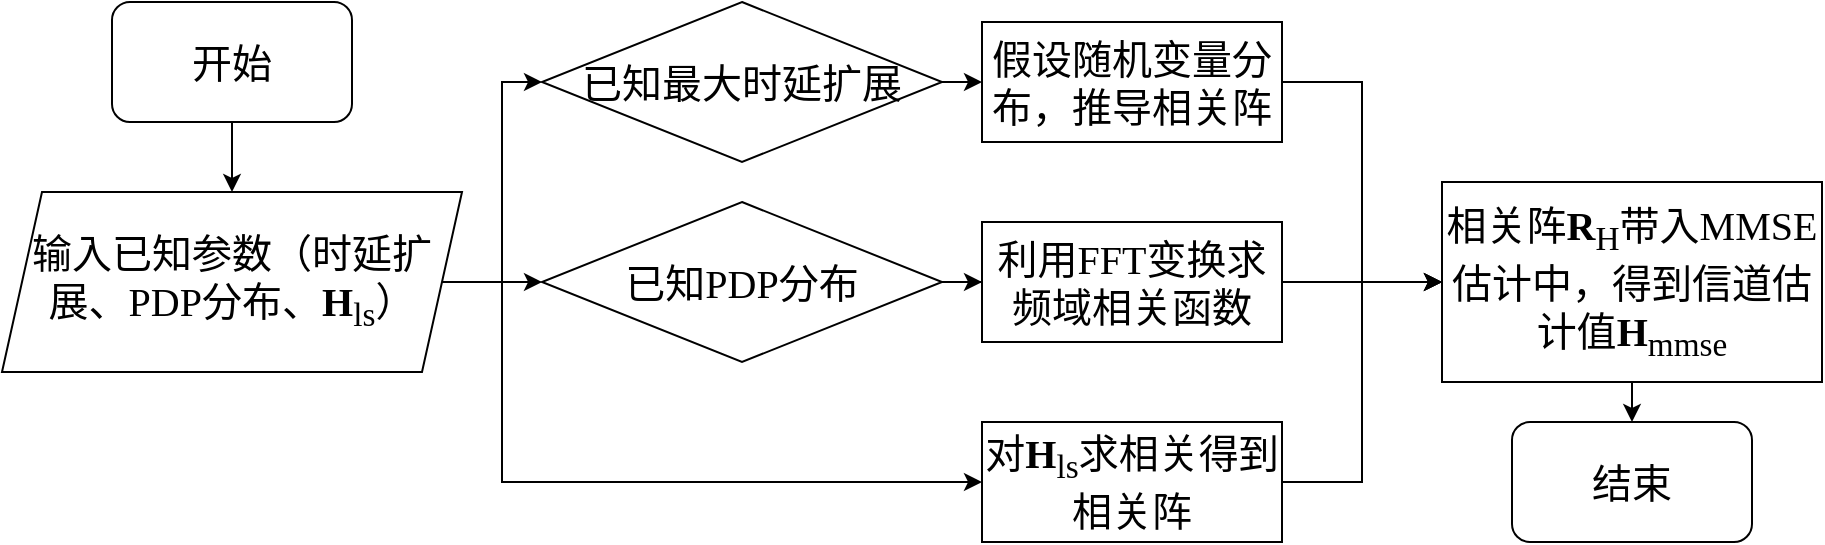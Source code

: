 <mxfile version="24.4.4" type="github">
  <diagram id="R2lEEEUBdFMjLlhIrx00" name="Page-1">
    <mxGraphModel dx="1386" dy="759" grid="1" gridSize="10" guides="1" tooltips="1" connect="1" arrows="1" fold="1" page="1" pageScale="1" pageWidth="850" pageHeight="1100" math="0" shadow="0" extFonts="Permanent Marker^https://fonts.googleapis.com/css?family=Permanent+Marker">
      <root>
        <mxCell id="0" />
        <mxCell id="1" parent="0" />
        <mxCell id="AUG1L_CSOUZ8SHPbm37V-4" style="edgeStyle=orthogonalEdgeStyle;rounded=0;orthogonalLoop=1;jettySize=auto;html=1;exitX=0.5;exitY=1;exitDx=0;exitDy=0;entryX=0.5;entryY=0;entryDx=0;entryDy=0;" parent="1" source="AUG1L_CSOUZ8SHPbm37V-1" target="AUG1L_CSOUZ8SHPbm37V-3" edge="1">
          <mxGeometry relative="1" as="geometry" />
        </mxCell>
        <mxCell id="AUG1L_CSOUZ8SHPbm37V-1" value="&lt;font style=&quot;font-size: 20px;&quot; face=&quot;Times New Roman&quot;&gt;开始&lt;/font&gt;" style="rounded=1;whiteSpace=wrap;html=1;" parent="1" vertex="1">
          <mxGeometry x="165" y="160" width="120" height="60" as="geometry" />
        </mxCell>
        <mxCell id="AUG1L_CSOUZ8SHPbm37V-9" style="edgeStyle=orthogonalEdgeStyle;rounded=0;orthogonalLoop=1;jettySize=auto;html=1;exitX=1;exitY=0.5;exitDx=0;exitDy=0;entryX=0;entryY=0.5;entryDx=0;entryDy=0;" parent="1" source="AUG1L_CSOUZ8SHPbm37V-3" target="AUG1L_CSOUZ8SHPbm37V-5" edge="1">
          <mxGeometry relative="1" as="geometry" />
        </mxCell>
        <mxCell id="AUG1L_CSOUZ8SHPbm37V-11" style="edgeStyle=orthogonalEdgeStyle;rounded=0;orthogonalLoop=1;jettySize=auto;html=1;exitX=1;exitY=0.5;exitDx=0;exitDy=0;entryX=0;entryY=0.5;entryDx=0;entryDy=0;" parent="1" source="AUG1L_CSOUZ8SHPbm37V-3" target="AUG1L_CSOUZ8SHPbm37V-7" edge="1">
          <mxGeometry relative="1" as="geometry" />
        </mxCell>
        <mxCell id="AUG1L_CSOUZ8SHPbm37V-16" style="edgeStyle=orthogonalEdgeStyle;rounded=0;orthogonalLoop=1;jettySize=auto;html=1;exitX=1;exitY=0.5;exitDx=0;exitDy=0;entryX=0;entryY=0.5;entryDx=0;entryDy=0;" parent="1" source="AUG1L_CSOUZ8SHPbm37V-3" target="AUG1L_CSOUZ8SHPbm37V-15" edge="1">
          <mxGeometry relative="1" as="geometry">
            <mxPoint x="360" y="410" as="targetPoint" />
            <Array as="points">
              <mxPoint x="360" y="300" />
              <mxPoint x="360" y="400" />
            </Array>
          </mxGeometry>
        </mxCell>
        <mxCell id="AUG1L_CSOUZ8SHPbm37V-3" value="&lt;span style=&quot;font-family: &amp;quot;Times New Roman&amp;quot;; font-size: 20px;&quot;&gt;输入已知参数（时延扩展、PDP分布、&lt;b&gt;H&lt;/b&gt;&lt;sub&gt;ls&lt;/sub&gt;）&lt;/span&gt;" style="shape=parallelogram;perimeter=parallelogramPerimeter;whiteSpace=wrap;html=1;fixedSize=1;" parent="1" vertex="1">
          <mxGeometry x="110" y="255" width="230" height="90" as="geometry" />
        </mxCell>
        <mxCell id="AUG1L_CSOUZ8SHPbm37V-5" value="&lt;span style=&quot;font-family: &amp;quot;Times New Roman&amp;quot;; font-size: 20px;&quot;&gt;已知最大时延扩展&lt;/span&gt;" style="rhombus;whiteSpace=wrap;html=1;" parent="1" vertex="1">
          <mxGeometry x="380" y="160" width="200" height="80" as="geometry" />
        </mxCell>
        <mxCell id="AUG1L_CSOUZ8SHPbm37V-14" value="" style="edgeStyle=orthogonalEdgeStyle;rounded=0;orthogonalLoop=1;jettySize=auto;html=1;" parent="1" source="AUG1L_CSOUZ8SHPbm37V-7" target="AUG1L_CSOUZ8SHPbm37V-13" edge="1">
          <mxGeometry relative="1" as="geometry" />
        </mxCell>
        <mxCell id="AUG1L_CSOUZ8SHPbm37V-7" value="&lt;span style=&quot;font-family: &amp;quot;Times New Roman&amp;quot;; font-size: 20px;&quot;&gt;已知PDP分布&lt;/span&gt;" style="rhombus;whiteSpace=wrap;html=1;" parent="1" vertex="1">
          <mxGeometry x="380" y="260" width="200" height="80" as="geometry" />
        </mxCell>
        <mxCell id="AUG1L_CSOUZ8SHPbm37V-8" value="" style="endArrow=classic;html=1;rounded=0;exitX=1;exitY=0.5;exitDx=0;exitDy=0;entryX=0;entryY=0.5;entryDx=0;entryDy=0;" parent="1" source="AUG1L_CSOUZ8SHPbm37V-5" target="AUG1L_CSOUZ8SHPbm37V-12" edge="1">
          <mxGeometry width="50" height="50" relative="1" as="geometry">
            <mxPoint x="340" y="400" as="sourcePoint" />
            <mxPoint x="620" y="200" as="targetPoint" />
          </mxGeometry>
        </mxCell>
        <mxCell id="AUG1L_CSOUZ8SHPbm37V-19" style="edgeStyle=orthogonalEdgeStyle;rounded=0;orthogonalLoop=1;jettySize=auto;html=1;exitX=1;exitY=0.5;exitDx=0;exitDy=0;entryX=0;entryY=0.5;entryDx=0;entryDy=0;" parent="1" source="AUG1L_CSOUZ8SHPbm37V-12" target="AUG1L_CSOUZ8SHPbm37V-18" edge="1">
          <mxGeometry relative="1" as="geometry" />
        </mxCell>
        <mxCell id="AUG1L_CSOUZ8SHPbm37V-12" value="&lt;font face=&quot;Times New Roman&quot;&gt;&lt;span style=&quot;font-size: 20px;&quot;&gt;假设随机变量分布，推导相关阵&lt;/span&gt;&lt;/font&gt;" style="rounded=0;whiteSpace=wrap;html=1;" parent="1" vertex="1">
          <mxGeometry x="600" y="170" width="150" height="60" as="geometry" />
        </mxCell>
        <mxCell id="AUG1L_CSOUZ8SHPbm37V-20" value="" style="edgeStyle=orthogonalEdgeStyle;rounded=0;orthogonalLoop=1;jettySize=auto;html=1;" parent="1" source="AUG1L_CSOUZ8SHPbm37V-13" target="AUG1L_CSOUZ8SHPbm37V-18" edge="1">
          <mxGeometry relative="1" as="geometry" />
        </mxCell>
        <mxCell id="AUG1L_CSOUZ8SHPbm37V-13" value="&lt;font face=&quot;Times New Roman&quot;&gt;&lt;span style=&quot;font-size: 20px;&quot;&gt;利用FFT变换求频域相关函数&lt;/span&gt;&lt;/font&gt;" style="rounded=0;whiteSpace=wrap;html=1;" parent="1" vertex="1">
          <mxGeometry x="600" y="270" width="150" height="60" as="geometry" />
        </mxCell>
        <mxCell id="AUG1L_CSOUZ8SHPbm37V-21" style="edgeStyle=orthogonalEdgeStyle;rounded=0;orthogonalLoop=1;jettySize=auto;html=1;exitX=1;exitY=0.5;exitDx=0;exitDy=0;entryX=0;entryY=0.5;entryDx=0;entryDy=0;" parent="1" source="AUG1L_CSOUZ8SHPbm37V-15" target="AUG1L_CSOUZ8SHPbm37V-18" edge="1">
          <mxGeometry relative="1" as="geometry" />
        </mxCell>
        <mxCell id="AUG1L_CSOUZ8SHPbm37V-15" value="&lt;span style=&quot;font-family: &amp;quot;Times New Roman&amp;quot;; font-size: 20px;&quot;&gt;对&lt;/span&gt;&lt;font style=&quot;font-size: 20px;&quot;&gt;&lt;span style=&quot;font-family: &amp;quot;Times New Roman&amp;quot;;&quot;&gt;&lt;b style=&quot;&quot;&gt;H&lt;/b&gt;&lt;/span&gt;&lt;sub style=&quot;font-family: &amp;quot;Times New Roman&amp;quot;;&quot;&gt;ls&lt;/sub&gt;&lt;/font&gt;&lt;span style=&quot;font-family: &amp;quot;Times New Roman&amp;quot;; font-size: 20px;&quot;&gt;求相关得到相关阵&lt;/span&gt;" style="rounded=0;whiteSpace=wrap;html=1;" parent="1" vertex="1">
          <mxGeometry x="600" y="370" width="150" height="60" as="geometry" />
        </mxCell>
        <mxCell id="AUG1L_CSOUZ8SHPbm37V-17" value="&lt;span style=&quot;font-family: &amp;quot;Times New Roman&amp;quot;; font-size: 20px;&quot;&gt;结束&lt;/span&gt;" style="rounded=1;whiteSpace=wrap;html=1;" parent="1" vertex="1">
          <mxGeometry x="865" y="370" width="120" height="60" as="geometry" />
        </mxCell>
        <mxCell id="AUG1L_CSOUZ8SHPbm37V-22" style="edgeStyle=orthogonalEdgeStyle;rounded=0;orthogonalLoop=1;jettySize=auto;html=1;exitX=0.5;exitY=1;exitDx=0;exitDy=0;entryX=0.5;entryY=0;entryDx=0;entryDy=0;" parent="1" source="AUG1L_CSOUZ8SHPbm37V-18" target="AUG1L_CSOUZ8SHPbm37V-17" edge="1">
          <mxGeometry relative="1" as="geometry" />
        </mxCell>
        <mxCell id="AUG1L_CSOUZ8SHPbm37V-18" value="&lt;font style=&quot;font-size: 20px;&quot; face=&quot;Times New Roman&quot;&gt;相关阵&lt;b&gt;R&lt;/b&gt;&lt;sub&gt;H&lt;/sub&gt;带入MMSE估计中，得到信道估计值&lt;/font&gt;&lt;font face=&quot;Times New Roman&quot; style=&quot;font-size: 20px;&quot;&gt;&lt;b&gt;H&lt;/b&gt;&lt;sub style=&quot;&quot;&gt;mmse&lt;/sub&gt;&lt;/font&gt;" style="rounded=0;whiteSpace=wrap;html=1;" parent="1" vertex="1">
          <mxGeometry x="830" y="250" width="190" height="100" as="geometry" />
        </mxCell>
      </root>
    </mxGraphModel>
  </diagram>
</mxfile>
